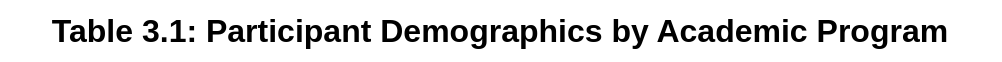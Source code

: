 <mxfile version="22.1.16">
  <diagram name="Table 3.1 Demographics" id="demographics">
    <mxGraphModel dx="1422" dy="794" grid="1" gridSize="10" guides="1" tooltips="1" connect="1" arrows="1" fold="1" page="1" pageScale="1" pageWidth="827" pageHeight="1169" math="0" shadow="0">
      <root>
        <mxCell id="0" />
        <mxCell id="1" parent="0" />
        <mxCell id="table-header" value="Table 3.1: Participant Demographics by Academic Program" style="text;html=1;strokeColor=none;fillColor=none;align=center;verticalAlign=middle;whiteSpace=wrap;rounded=0;fontSize=16;fontStyle=1" vertex="1" parent="1">
          <mxGeometry x="50" y="50" width="500" height="30" as="geometry" />
        </mxCell>
        <!-- Table structure will be created in draw.io -->
      </root>
    </mxGraphModel>
  </diagram>
  
  <diagram name="Academic Program Bar Chart" id="barchart">
    <mxGraphModel dx="1422" dy="794" grid="1" gridSize="10" guides="1" tooltips="1" connect="1" arrows="1" fold="1" page="1" pageScale="1" pageWidth="827" pageHeight="1169" math="0" shadow="0">
      <root>
        <mxCell id="0" />
        <mxCell id="1" parent="0" />
        <mxCell id="chart-title" value="Participant Distribution by Academic Program" style="text;html=1;strokeColor=none;fillColor=none;align=center;verticalAlign=middle;whiteSpace=wrap;rounded=0;fontSize=16;fontStyle=1" vertex="1" parent="1">
          <mxGeometry x="50" y="50" width="500" height="30" as="geometry" />
        </mxCell>
        <!-- Bar chart elements will be created in draw.io -->
      </root>
    </mxGraphModel>
  </diagram>
  
  <diagram name="Survey Response Table" id="surveytable">
    <mxGraphModel dx="1422" dy="794" grid="1" gridSize="10" guides="1" tooltips="1" connect="1" arrows="1" fold="1" page="1" pageScale="1" pageWidth="827" pageHeight="1169" math="0" shadow="0">
      <root>
        <mxCell id="0" />
        <mxCell id="1" parent="0" />
        <mxCell id="survey-header" value="Table 4.1: Survey Response Frequency Distribution" style="text;html=1;strokeColor=none;fillColor=none;align=center;verticalAlign=middle;whiteSpace=wrap;rounded=0;fontSize=16;fontStyle=1" vertex="1" parent="1">
          <mxGeometry x="50" y="50" width="600" height="30" as="geometry" />
        </mxCell>
        <!-- Survey table will be created in draw.io -->
      </root>
    </mxGraphModel>
  </diagram>
  
  <diagram name="Stacked Bar Chart" id="stackedbar">
    <mxGraphModel dx="1422" dy="794" grid="1" gridSize="10" guides="1" tooltips="1" connect="1" arrows="1" fold="1" page="1" pageScale="1" pageWidth="827" pageHeight="1169" math="0" shadow="0">
      <root>
        <mxCell id="0" />
        <mxCell id="1" parent="0" />
        <mxCell id="stacked-title" value="Survey Response Distribution (Stacked Bar Chart)" style="text;html=1;strokeColor=none;fillColor=none;align=center;verticalAlign=middle;whiteSpace=wrap;rounded=0;fontSize=16;fontStyle=1" vertex="1" parent="1">
          <mxGeometry x="50" y="50" width="600" height="30" as="geometry" />
        </mxCell>
        <!-- Stacked bars will be created in draw.io -->
      </root>
    </mxGraphModel>
  </diagram>
  
  <diagram name="Sampling Pie Chart" id="piechart">
    <mxGraphModel dx="1422" dy="794" grid="1" gridSize="10" guides="1" tooltips="1" connect="1" arrows="1" fold="1" page="1" pageScale="1" pageWidth="827" pageHeight="1169" math="0" shadow="0">
      <root>
        <mxCell id="0" />
        <mxCell id="1" parent="0" />
        <mxCell id="pie-title" value="Judgement Sampling Distribution" style="text;html=1;strokeColor=none;fillColor=none;align=center;verticalAlign=middle;whiteSpace=wrap;rounded=0;fontSize=16;fontStyle=1" vertex="1" parent="1">
          <mxGeometry x="200" y="50" width="300" height="30" as="geometry" />
        </mxCell>
        <!-- Pie chart will be created in draw.io -->
      </root>
    </mxGraphModel>
  </diagram>
</mxfile>
